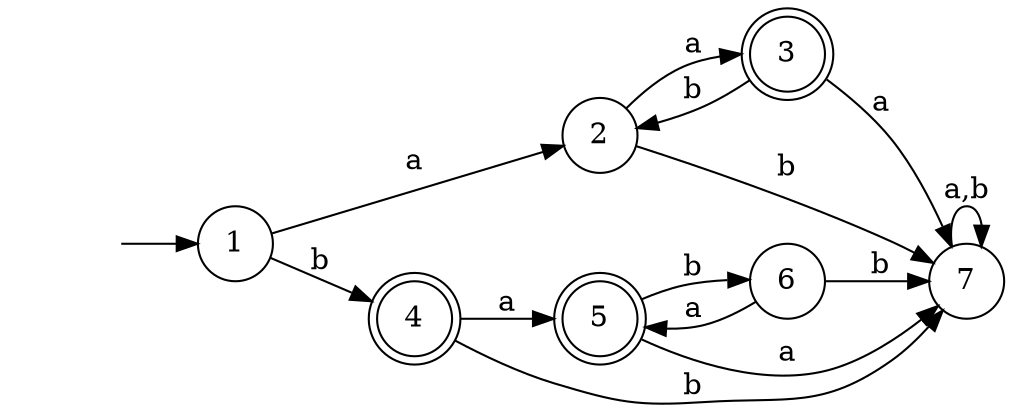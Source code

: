digraph Automate {
    rankdir=LR;
    node [shape=circle];
    start [shape=none, label=""];
    start -> 1;
    1 [label="1"];
    2 [label="2"];
    3 [label="3", shape=doublecircle];
    4 [label="4", shape=doublecircle];
    5 [label="5", shape=doublecircle];
    6 [label="6"];
    7 [label="7"];

    1 -> 2 [label="a"];
    1 -> 4 [label="b"];
    2 -> 3 [label="a"];
    2 -> 7 [label="b"];
    3 -> 7 [label="a"];
    3 -> 2 [label="b"];
    4 -> 5 [label="a"];
    4 -> 7 [label="b"];
    5 -> 7 [label="a"];
    5 -> 6 [label="b"];
    6 -> 5 [label="a"];
    6 -> 7 [label="b"];
    7 -> 7 [label="a,b"];
}